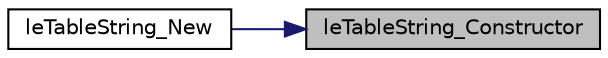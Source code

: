 digraph "leTableString_Constructor"
{
 // LATEX_PDF_SIZE
  edge [fontname="Helvetica",fontsize="10",labelfontname="Helvetica",labelfontsize="10"];
  node [fontname="Helvetica",fontsize="10",shape=record];
  rankdir="RL";
  Node1 [label="leTableString_Constructor",height=0.2,width=0.4,color="black", fillcolor="grey75", style="filled", fontcolor="black",tooltip=" "];
  Node1 -> Node2 [dir="back",color="midnightblue",fontsize="10",style="solid",fontname="Helvetica"];
  Node2 [label="leTableString_New",height=0.2,width=0.4,color="black", fillcolor="white", style="filled",URL="$legato__tablestring_8h.html#ac15e731dfc0fce5cd25ae48759b2a82f",tooltip=" "];
}
